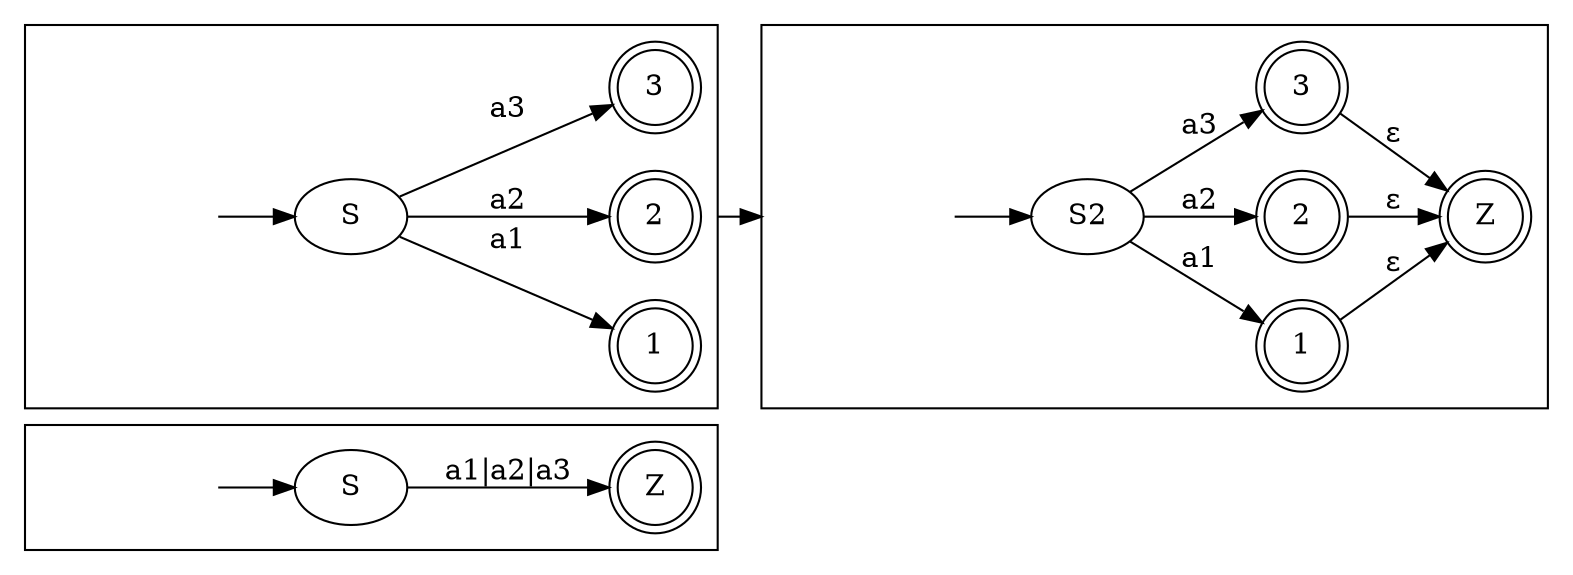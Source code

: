 digraph G {
    rankdir = "LR";
    compound=true;
    node [type=circle];

    subgraph cluster3 {
        S3 [label="S"];
        begin3 [style=invis];
        Z3 [label="Z" shape=doublecircle];
        begin3 -> S3;
        S3 -> Z3 [label="a1|a2|a3"];
    }

    subgraph cluster1 {
        cluster1_one [label="1" shape=doublecircle];
        cluster1_two [label="2" shape=doublecircle];
        cluster1_three [label="3" shape=doublecircle];
        begin1 [style=invis];
        S1 [label="S"];
        begin1 -> S1;
        S1 -> cluster1_one [label="a1"];
        S1 -> cluster1_two [label="a2"];
        S1 -> cluster1_three [label="a3"];
    }

    subgraph cluster2 {
        cluster2_one [label="1" shape=doublecircle];
        cluster2_two [label="2" shape=doublecircle];
        cluster2_three [label="3" shape=doublecircle];
        begin2 [style=invis];
        S2 [label="S2"];
        begin2 -> S2;
        S2 -> cluster2_one [label="a1"];
        S2 -> cluster2_two [label="a2"];
        S2 -> cluster2_three [label="a3"];

        Z [shape=doublecircle];
        cluster2_one -> Z [label="ε"];
        cluster2_two -> Z [label="ε"];
        cluster2_three -> Z [label="ε"];
    }

    cluster1_two -> begin2 [ltail=cluster1 lhead=cluster2];
}